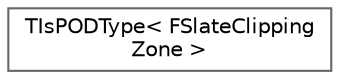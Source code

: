 digraph "Graphical Class Hierarchy"
{
 // INTERACTIVE_SVG=YES
 // LATEX_PDF_SIZE
  bgcolor="transparent";
  edge [fontname=Helvetica,fontsize=10,labelfontname=Helvetica,labelfontsize=10];
  node [fontname=Helvetica,fontsize=10,shape=box,height=0.2,width=0.4];
  rankdir="LR";
  Node0 [id="Node000000",label="TIsPODType\< FSlateClipping\lZone \>",height=0.2,width=0.4,color="grey40", fillcolor="white", style="filled",URL="$d3/daf/structTIsPODType_3_01FSlateClippingZone_01_4.html",tooltip=" "];
}
